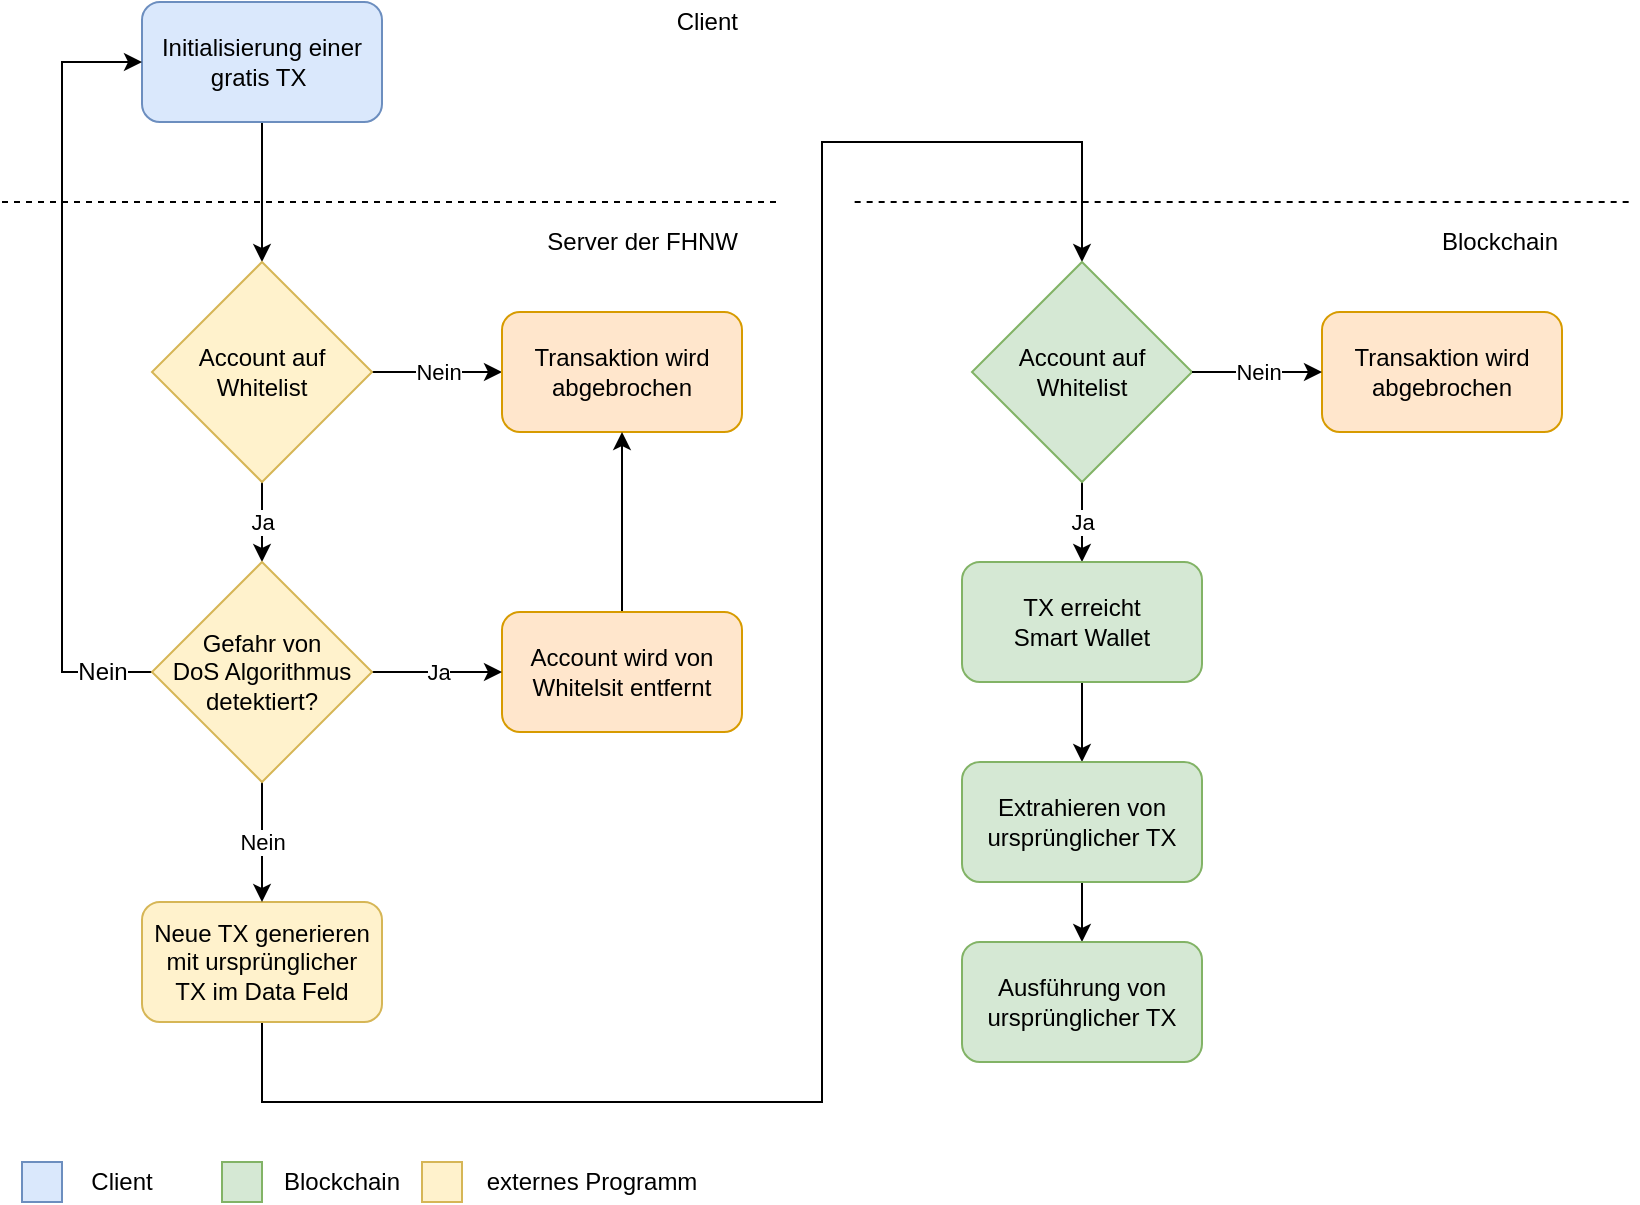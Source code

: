 <mxfile version="12.6.5" type="device"><diagram id="hG-gM4c0-TtpyrjT2ytf" name="Page-1"><mxGraphModel dx="1086" dy="966" grid="1" gridSize="10" guides="1" tooltips="1" connect="1" arrows="1" fold="1" page="1" pageScale="1" pageWidth="827" pageHeight="1169" math="0" shadow="0"><root><mxCell id="0"/><mxCell id="1" parent="0"/><mxCell id="C47xgTRclal1G_FCAfR3-1" style="edgeStyle=orthogonalEdgeStyle;rounded=0;orthogonalLoop=1;jettySize=auto;html=1;entryX=0.5;entryY=0;entryDx=0;entryDy=0;" parent="1" source="C47xgTRclal1G_FCAfR3-2" target="C47xgTRclal1G_FCAfR3-8" edge="1"><mxGeometry relative="1" as="geometry"/></mxCell><mxCell id="C47xgTRclal1G_FCAfR3-2" value="Initialisierung einer gratis TX&amp;nbsp;" style="rounded=1;whiteSpace=wrap;html=1;fillColor=#dae8fc;strokeColor=#6c8ebf;" parent="1" vertex="1"><mxGeometry x="80" y="40" width="120" height="60" as="geometry"/></mxCell><mxCell id="C47xgTRclal1G_FCAfR3-3" value="" style="endArrow=none;dashed=1;html=1;" parent="1" edge="1"><mxGeometry width="50" height="50" relative="1" as="geometry"><mxPoint x="10" y="140" as="sourcePoint"/><mxPoint x="400" y="140" as="targetPoint"/></mxGeometry></mxCell><mxCell id="C47xgTRclal1G_FCAfR3-4" value="Client" style="text;html=1;strokeColor=none;fillColor=none;align=right;verticalAlign=middle;whiteSpace=wrap;rounded=0;" parent="1" vertex="1"><mxGeometry x="340" y="40" width="40" height="20" as="geometry"/></mxCell><mxCell id="C47xgTRclal1G_FCAfR3-5" value="Server der FHNW" style="text;html=1;strokeColor=none;fillColor=none;align=right;verticalAlign=middle;whiteSpace=wrap;rounded=0;" parent="1" vertex="1"><mxGeometry x="270" y="150" width="110" height="20" as="geometry"/></mxCell><mxCell id="C47xgTRclal1G_FCAfR3-6" value="Nein" style="edgeStyle=orthogonalEdgeStyle;rounded=0;orthogonalLoop=1;jettySize=auto;html=1;" parent="1" source="C47xgTRclal1G_FCAfR3-8" target="C47xgTRclal1G_FCAfR3-9" edge="1"><mxGeometry relative="1" as="geometry"/></mxCell><mxCell id="C47xgTRclal1G_FCAfR3-19" value="Ja" style="edgeStyle=orthogonalEdgeStyle;rounded=0;orthogonalLoop=1;jettySize=auto;html=1;entryX=0.5;entryY=0;entryDx=0;entryDy=0;" parent="1" source="C47xgTRclal1G_FCAfR3-8" target="C47xgTRclal1G_FCAfR3-18" edge="1"><mxGeometry relative="1" as="geometry"/></mxCell><mxCell id="C47xgTRclal1G_FCAfR3-8" value="Account auf&lt;br&gt;&lt;div style=&quot;&quot;&gt;&lt;span&gt;Whitelist&lt;/span&gt;&lt;/div&gt;" style="rhombus;whiteSpace=wrap;html=1;align=center;fillColor=#fff2cc;strokeColor=#d6b656;" parent="1" vertex="1"><mxGeometry x="85" y="170" width="110" height="110" as="geometry"/></mxCell><mxCell id="C47xgTRclal1G_FCAfR3-9" value="Transaktion wird&lt;br&gt;abgebrochen" style="rounded=1;whiteSpace=wrap;html=1;align=center;fillColor=#ffe6cc;strokeColor=#d79b00;" parent="1" vertex="1"><mxGeometry x="260" y="195" width="120" height="60" as="geometry"/></mxCell><mxCell id="C47xgTRclal1G_FCAfR3-23" style="edgeStyle=orthogonalEdgeStyle;rounded=0;orthogonalLoop=1;jettySize=auto;html=1;entryX=0.5;entryY=0;entryDx=0;entryDy=0;exitX=0.5;exitY=1;exitDx=0;exitDy=0;" parent="1" source="C47xgTRclal1G_FCAfR3-11" target="C47xgTRclal1G_FCAfR3-24" edge="1"><mxGeometry relative="1" as="geometry"><mxPoint x="140" y="610" as="targetPoint"/><Array as="points"><mxPoint x="140" y="590"/><mxPoint x="420" y="590"/><mxPoint x="420" y="110"/><mxPoint x="550" y="110"/></Array></mxGeometry></mxCell><mxCell id="C47xgTRclal1G_FCAfR3-11" value="Neue TX generieren&lt;br&gt;mit ursprünglicher &lt;br&gt;TX im Data Feld" style="rounded=1;whiteSpace=wrap;html=1;align=center;fillColor=#fff2cc;strokeColor=#d6b656;" parent="1" vertex="1"><mxGeometry x="80" y="490" width="120" height="60" as="geometry"/></mxCell><mxCell id="C47xgTRclal1G_FCAfR3-34" style="edgeStyle=orthogonalEdgeStyle;rounded=0;orthogonalLoop=1;jettySize=auto;html=1;entryX=0.5;entryY=1;entryDx=0;entryDy=0;" parent="1" source="C47xgTRclal1G_FCAfR3-15" target="C47xgTRclal1G_FCAfR3-9" edge="1"><mxGeometry relative="1" as="geometry"/></mxCell><mxCell id="C47xgTRclal1G_FCAfR3-15" value="Account wird von&lt;br&gt;Whitelsit entfernt" style="rounded=1;whiteSpace=wrap;html=1;align=center;fillColor=#ffe6cc;strokeColor=#d79b00;" parent="1" vertex="1"><mxGeometry x="260" y="345" width="120" height="60" as="geometry"/></mxCell><mxCell id="C47xgTRclal1G_FCAfR3-16" value="" style="endArrow=none;dashed=1;html=1;" parent="1" edge="1"><mxGeometry width="50" height="50" relative="1" as="geometry"><mxPoint x="436.33" y="140" as="sourcePoint"/><mxPoint x="826.33" y="140" as="targetPoint"/></mxGeometry></mxCell><mxCell id="C47xgTRclal1G_FCAfR3-17" value="Blockchain" style="text;html=1;strokeColor=none;fillColor=none;align=right;verticalAlign=middle;whiteSpace=wrap;rounded=0;" parent="1" vertex="1"><mxGeometry x="680" y="150" width="110" height="20" as="geometry"/></mxCell><mxCell id="C47xgTRclal1G_FCAfR3-20" value="Ja" style="edgeStyle=orthogonalEdgeStyle;rounded=0;orthogonalLoop=1;jettySize=auto;html=1;entryX=0;entryY=0.5;entryDx=0;entryDy=0;" parent="1" source="C47xgTRclal1G_FCAfR3-18" target="C47xgTRclal1G_FCAfR3-15" edge="1"><mxGeometry relative="1" as="geometry"/></mxCell><mxCell id="C47xgTRclal1G_FCAfR3-21" value="Nein" style="edgeStyle=orthogonalEdgeStyle;rounded=0;orthogonalLoop=1;jettySize=auto;html=1;entryX=0.5;entryY=0;entryDx=0;entryDy=0;" parent="1" source="C47xgTRclal1G_FCAfR3-18" target="C47xgTRclal1G_FCAfR3-11" edge="1"><mxGeometry relative="1" as="geometry"/></mxCell><mxCell id="C47xgTRclal1G_FCAfR3-36" style="edgeStyle=orthogonalEdgeStyle;rounded=0;orthogonalLoop=1;jettySize=auto;html=1;entryX=0;entryY=0.5;entryDx=0;entryDy=0;" parent="1" source="C47xgTRclal1G_FCAfR3-18" target="C47xgTRclal1G_FCAfR3-2" edge="1"><mxGeometry relative="1" as="geometry"><Array as="points"><mxPoint x="40" y="375"/><mxPoint x="40" y="70"/></Array></mxGeometry></mxCell><mxCell id="C47xgTRclal1G_FCAfR3-37" value="Nein" style="text;html=1;align=center;verticalAlign=middle;resizable=0;points=[];labelBackgroundColor=#ffffff;" parent="C47xgTRclal1G_FCAfR3-36" vertex="1" connectable="0"><mxGeometry x="-0.827" y="-1" relative="1" as="geometry"><mxPoint x="8.33" y="1" as="offset"/></mxGeometry></mxCell><mxCell id="C47xgTRclal1G_FCAfR3-18" value="Gefahr von&lt;br&gt;DoS Algorithmus&lt;br&gt;detektiert?" style="rhombus;whiteSpace=wrap;html=1;align=center;fillColor=#fff2cc;strokeColor=#d6b656;" parent="1" vertex="1"><mxGeometry x="85" y="320" width="110" height="110" as="geometry"/></mxCell><mxCell id="C47xgTRclal1G_FCAfR3-28" value="Ja" style="edgeStyle=orthogonalEdgeStyle;rounded=0;orthogonalLoop=1;jettySize=auto;html=1;entryX=0.5;entryY=0;entryDx=0;entryDy=0;" parent="1" source="C47xgTRclal1G_FCAfR3-24" target="C47xgTRclal1G_FCAfR3-27" edge="1"><mxGeometry relative="1" as="geometry"/></mxCell><mxCell id="C47xgTRclal1G_FCAfR3-24" value="Account auf&lt;br&gt;&lt;div style=&quot;&quot;&gt;&lt;span&gt;Whitelist&lt;/span&gt;&lt;/div&gt;" style="rhombus;whiteSpace=wrap;html=1;align=center;fillColor=#d5e8d4;strokeColor=#82b366;" parent="1" vertex="1"><mxGeometry x="495" y="170" width="110" height="110" as="geometry"/></mxCell><mxCell id="C47xgTRclal1G_FCAfR3-25" value="Transaktion wird&lt;br&gt;abgebrochen" style="rounded=1;whiteSpace=wrap;html=1;align=center;fillColor=#ffe6cc;strokeColor=#d79b00;" parent="1" vertex="1"><mxGeometry x="670" y="195" width="120" height="60" as="geometry"/></mxCell><mxCell id="C47xgTRclal1G_FCAfR3-26" value="Nein" style="edgeStyle=orthogonalEdgeStyle;rounded=0;orthogonalLoop=1;jettySize=auto;html=1;" parent="1" source="C47xgTRclal1G_FCAfR3-24" target="C47xgTRclal1G_FCAfR3-25" edge="1"><mxGeometry relative="1" as="geometry"/></mxCell><mxCell id="C47xgTRclal1G_FCAfR3-31" style="edgeStyle=orthogonalEdgeStyle;rounded=0;orthogonalLoop=1;jettySize=auto;html=1;entryX=0.5;entryY=0;entryDx=0;entryDy=0;" parent="1" source="C47xgTRclal1G_FCAfR3-27" target="C47xgTRclal1G_FCAfR3-29" edge="1"><mxGeometry relative="1" as="geometry"/></mxCell><mxCell id="C47xgTRclal1G_FCAfR3-27" value="TX erreicht &lt;br&gt;Smart Wallet" style="rounded=1;whiteSpace=wrap;html=1;align=center;fillColor=#d5e8d4;strokeColor=#82b366;" parent="1" vertex="1"><mxGeometry x="490" y="320" width="120" height="60" as="geometry"/></mxCell><mxCell id="C47xgTRclal1G_FCAfR3-32" style="edgeStyle=orthogonalEdgeStyle;rounded=0;orthogonalLoop=1;jettySize=auto;html=1;entryX=0.5;entryY=0;entryDx=0;entryDy=0;" parent="1" source="C47xgTRclal1G_FCAfR3-29" target="C47xgTRclal1G_FCAfR3-30" edge="1"><mxGeometry relative="1" as="geometry"/></mxCell><mxCell id="C47xgTRclal1G_FCAfR3-29" value="Extrahieren von ursprünglicher TX" style="rounded=1;whiteSpace=wrap;html=1;align=center;fillColor=#d5e8d4;strokeColor=#82b366;" parent="1" vertex="1"><mxGeometry x="490" y="420" width="120" height="60" as="geometry"/></mxCell><mxCell id="C47xgTRclal1G_FCAfR3-30" value="Ausführung von ursprünglicher TX" style="rounded=1;whiteSpace=wrap;html=1;align=center;fillColor=#d5e8d4;strokeColor=#82b366;" parent="1" vertex="1"><mxGeometry x="490" y="510" width="120" height="60" as="geometry"/></mxCell><mxCell id="r4qgYWLkzQquSS_jqG65-1" value="" style="rounded=0;whiteSpace=wrap;html=1;fillColor=#dae8fc;strokeColor=#6c8ebf;" vertex="1" parent="1"><mxGeometry x="20" y="620" width="20" height="20" as="geometry"/></mxCell><mxCell id="r4qgYWLkzQquSS_jqG65-2" value="Client" style="text;html=1;strokeColor=none;fillColor=none;align=center;verticalAlign=middle;whiteSpace=wrap;rounded=0;" vertex="1" parent="1"><mxGeometry x="50" y="620" width="40" height="20" as="geometry"/></mxCell><mxCell id="r4qgYWLkzQquSS_jqG65-3" value="" style="rounded=0;whiteSpace=wrap;html=1;fillColor=#d5e8d4;strokeColor=#82b366;" vertex="1" parent="1"><mxGeometry x="120" y="620" width="20" height="20" as="geometry"/></mxCell><mxCell id="r4qgYWLkzQquSS_jqG65-4" value="Blockchain" style="text;html=1;align=center;verticalAlign=middle;whiteSpace=wrap;rounded=0;" vertex="1" parent="1"><mxGeometry x="160" y="620" width="40" height="20" as="geometry"/></mxCell><mxCell id="r4qgYWLkzQquSS_jqG65-5" value="externes Programm" style="text;html=1;strokeColor=none;fillColor=none;align=center;verticalAlign=middle;whiteSpace=wrap;rounded=0;" vertex="1" parent="1"><mxGeometry x="250" y="620" width="110" height="20" as="geometry"/></mxCell><mxCell id="r4qgYWLkzQquSS_jqG65-6" value="" style="rounded=0;whiteSpace=wrap;html=1;fillColor=#fff2cc;strokeColor=#d6b656;" vertex="1" parent="1"><mxGeometry x="220" y="620" width="20" height="20" as="geometry"/></mxCell></root></mxGraphModel></diagram></mxfile>